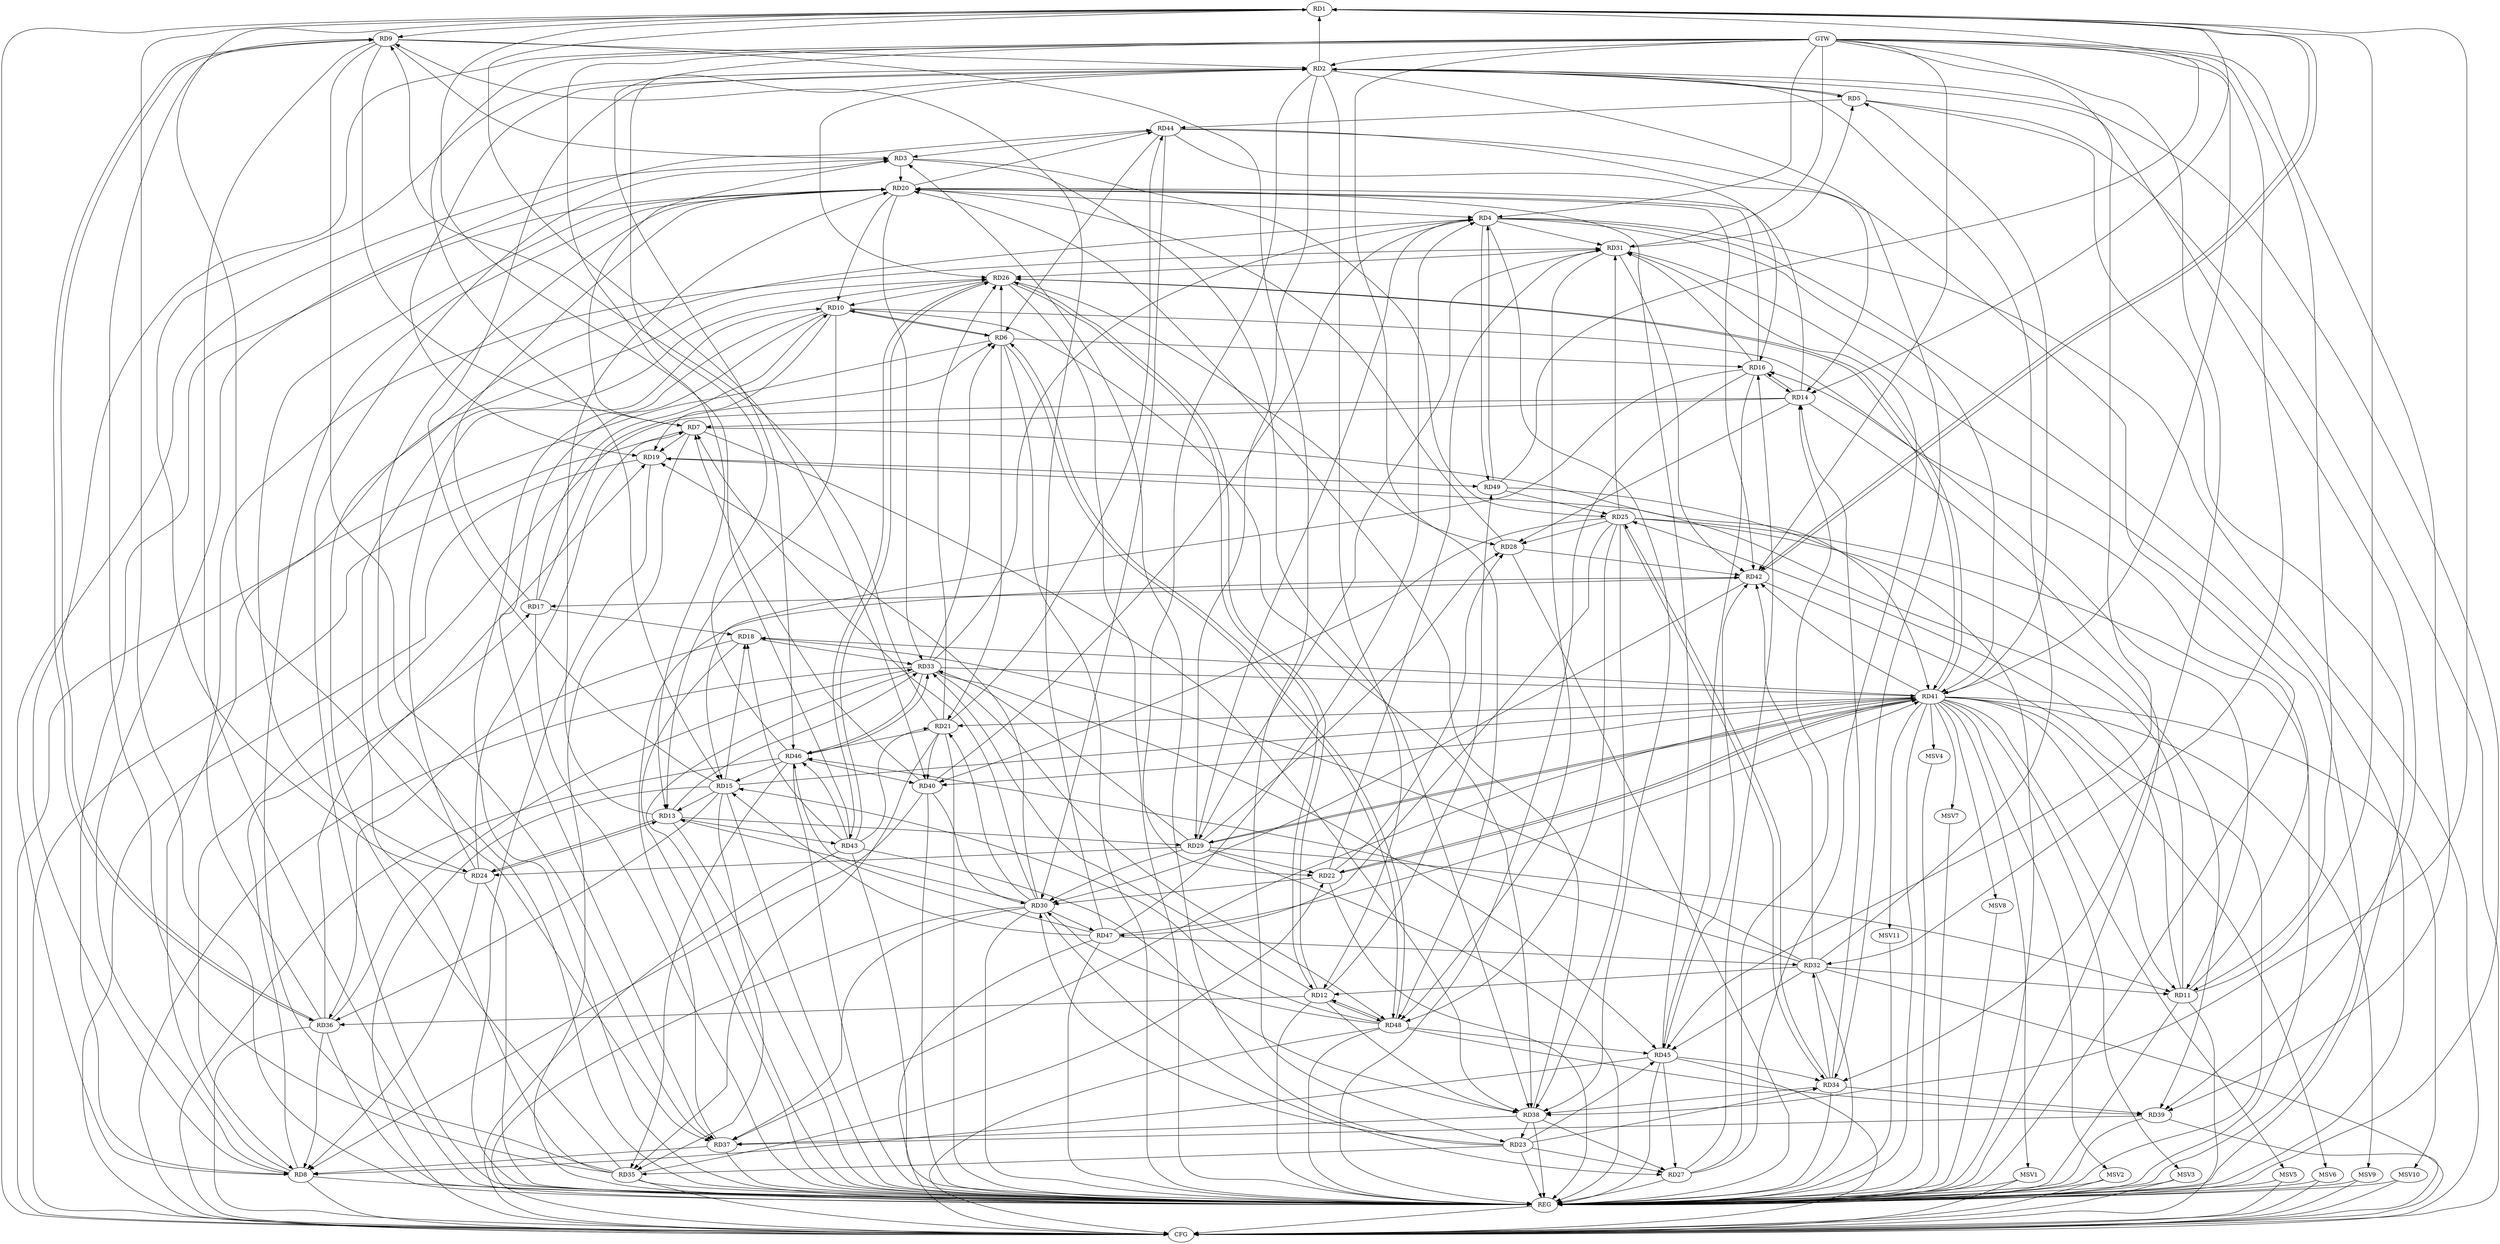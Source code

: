 strict digraph G {
  RD1 [ label="RD1" ];
  RD2 [ label="RD2" ];
  RD3 [ label="RD3" ];
  RD4 [ label="RD4" ];
  RD5 [ label="RD5" ];
  RD6 [ label="RD6" ];
  RD7 [ label="RD7" ];
  RD8 [ label="RD8" ];
  RD9 [ label="RD9" ];
  RD10 [ label="RD10" ];
  RD11 [ label="RD11" ];
  RD12 [ label="RD12" ];
  RD13 [ label="RD13" ];
  RD14 [ label="RD14" ];
  RD15 [ label="RD15" ];
  RD16 [ label="RD16" ];
  RD17 [ label="RD17" ];
  RD18 [ label="RD18" ];
  RD19 [ label="RD19" ];
  RD20 [ label="RD20" ];
  RD21 [ label="RD21" ];
  RD22 [ label="RD22" ];
  RD23 [ label="RD23" ];
  RD24 [ label="RD24" ];
  RD25 [ label="RD25" ];
  RD26 [ label="RD26" ];
  RD27 [ label="RD27" ];
  RD28 [ label="RD28" ];
  RD29 [ label="RD29" ];
  RD30 [ label="RD30" ];
  RD31 [ label="RD31" ];
  RD32 [ label="RD32" ];
  RD33 [ label="RD33" ];
  RD34 [ label="RD34" ];
  RD35 [ label="RD35" ];
  RD36 [ label="RD36" ];
  RD37 [ label="RD37" ];
  RD38 [ label="RD38" ];
  RD39 [ label="RD39" ];
  RD40 [ label="RD40" ];
  RD41 [ label="RD41" ];
  RD42 [ label="RD42" ];
  RD43 [ label="RD43" ];
  RD44 [ label="RD44" ];
  RD45 [ label="RD45" ];
  RD46 [ label="RD46" ];
  RD47 [ label="RD47" ];
  RD48 [ label="RD48" ];
  RD49 [ label="RD49" ];
  GTW [ label="GTW" ];
  REG [ label="REG" ];
  CFG [ label="CFG" ];
  MSV1 [ label="MSV1" ];
  MSV2 [ label="MSV2" ];
  MSV3 [ label="MSV3" ];
  MSV4 [ label="MSV4" ];
  MSV5 [ label="MSV5" ];
  MSV6 [ label="MSV6" ];
  MSV7 [ label="MSV7" ];
  MSV8 [ label="MSV8" ];
  MSV9 [ label="MSV9" ];
  MSV10 [ label="MSV10" ];
  MSV11 [ label="MSV11" ];
  RD2 -> RD1;
  RD1 -> RD9;
  RD11 -> RD1;
  RD1 -> RD14;
  RD1 -> RD37;
  RD1 -> RD38;
  RD1 -> RD40;
  RD1 -> RD42;
  RD42 -> RD1;
  RD43 -> RD1;
  RD49 -> RD1;
  RD2 -> RD5;
  RD5 -> RD2;
  RD9 -> RD2;
  RD2 -> RD12;
  RD15 -> RD2;
  RD2 -> RD19;
  RD2 -> RD22;
  RD24 -> RD2;
  RD2 -> RD26;
  RD2 -> RD29;
  RD32 -> RD2;
  RD2 -> RD34;
  RD2 -> RD39;
  RD46 -> RD2;
  RD7 -> RD3;
  RD8 -> RD3;
  RD9 -> RD3;
  RD3 -> RD20;
  RD23 -> RD3;
  RD3 -> RD25;
  RD3 -> RD38;
  RD44 -> RD3;
  RD20 -> RD4;
  RD29 -> RD4;
  RD4 -> RD31;
  RD33 -> RD4;
  RD35 -> RD4;
  RD4 -> RD38;
  RD40 -> RD4;
  RD4 -> RD41;
  RD47 -> RD4;
  RD4 -> RD49;
  RD49 -> RD4;
  RD31 -> RD5;
  RD41 -> RD5;
  RD5 -> RD44;
  RD6 -> RD10;
  RD10 -> RD6;
  RD6 -> RD16;
  RD17 -> RD6;
  RD6 -> RD21;
  RD6 -> RD26;
  RD33 -> RD6;
  RD44 -> RD6;
  RD6 -> RD48;
  RD48 -> RD6;
  RD9 -> RD7;
  RD14 -> RD7;
  RD7 -> RD19;
  RD24 -> RD7;
  RD30 -> RD7;
  RD7 -> RD38;
  RD40 -> RD7;
  RD7 -> RD41;
  RD14 -> RD8;
  RD8 -> RD17;
  RD20 -> RD8;
  RD24 -> RD8;
  RD8 -> RD26;
  RD36 -> RD8;
  RD37 -> RD8;
  RD40 -> RD8;
  RD8 -> RD44;
  RD45 -> RD8;
  RD21 -> RD9;
  RD9 -> RD23;
  RD35 -> RD9;
  RD9 -> RD36;
  RD36 -> RD9;
  RD9 -> RD37;
  RD47 -> RD9;
  RD10 -> RD11;
  RD10 -> RD13;
  RD17 -> RD10;
  RD10 -> RD19;
  RD20 -> RD10;
  RD24 -> RD10;
  RD26 -> RD10;
  RD10 -> RD37;
  RD10 -> RD38;
  RD11 -> RD16;
  RD11 -> RD19;
  RD11 -> RD25;
  RD29 -> RD11;
  RD32 -> RD11;
  RD41 -> RD11;
  RD12 -> RD26;
  RD26 -> RD12;
  RD32 -> RD12;
  RD12 -> RD33;
  RD12 -> RD36;
  RD12 -> RD38;
  RD12 -> RD48;
  RD48 -> RD12;
  RD12 -> RD49;
  RD15 -> RD13;
  RD13 -> RD20;
  RD13 -> RD24;
  RD24 -> RD13;
  RD13 -> RD29;
  RD30 -> RD13;
  RD13 -> RD33;
  RD13 -> RD43;
  RD14 -> RD16;
  RD16 -> RD14;
  RD14 -> RD20;
  RD27 -> RD14;
  RD14 -> RD28;
  RD34 -> RD14;
  RD44 -> RD14;
  RD16 -> RD15;
  RD15 -> RD18;
  RD15 -> RD35;
  RD15 -> RD36;
  RD15 -> RD41;
  RD46 -> RD15;
  RD47 -> RD15;
  RD48 -> RD15;
  RD16 -> RD20;
  RD27 -> RD16;
  RD16 -> RD31;
  RD44 -> RD16;
  RD16 -> RD45;
  RD17 -> RD18;
  RD17 -> RD20;
  RD42 -> RD17;
  RD32 -> RD18;
  RD18 -> RD33;
  RD18 -> RD36;
  RD41 -> RD18;
  RD43 -> RD18;
  RD30 -> RD19;
  RD36 -> RD19;
  RD19 -> RD49;
  RD20 -> RD24;
  RD28 -> RD20;
  RD20 -> RD33;
  RD35 -> RD20;
  RD38 -> RD20;
  RD20 -> RD42;
  RD20 -> RD44;
  RD45 -> RD20;
  RD21 -> RD26;
  RD30 -> RD21;
  RD21 -> RD35;
  RD21 -> RD40;
  RD41 -> RD21;
  RD43 -> RD21;
  RD21 -> RD44;
  RD21 -> RD46;
  RD22 -> RD28;
  RD29 -> RD22;
  RD22 -> RD30;
  RD22 -> RD31;
  RD35 -> RD22;
  RD22 -> RD41;
  RD41 -> RD22;
  RD23 -> RD27;
  RD23 -> RD30;
  RD23 -> RD34;
  RD23 -> RD35;
  RD38 -> RD23;
  RD23 -> RD45;
  RD29 -> RD24;
  RD25 -> RD28;
  RD25 -> RD31;
  RD25 -> RD34;
  RD34 -> RD25;
  RD25 -> RD38;
  RD25 -> RD39;
  RD25 -> RD40;
  RD25 -> RD47;
  RD25 -> RD48;
  RD49 -> RD25;
  RD26 -> RD28;
  RD31 -> RD26;
  RD35 -> RD26;
  RD26 -> RD41;
  RD41 -> RD26;
  RD26 -> RD43;
  RD43 -> RD26;
  RD30 -> RD27;
  RD27 -> RD31;
  RD38 -> RD27;
  RD45 -> RD27;
  RD29 -> RD28;
  RD28 -> RD42;
  RD29 -> RD30;
  RD31 -> RD29;
  RD29 -> RD33;
  RD29 -> RD41;
  RD41 -> RD29;
  RD30 -> RD37;
  RD40 -> RD30;
  RD42 -> RD30;
  RD44 -> RD30;
  RD30 -> RD47;
  RD48 -> RD30;
  RD36 -> RD31;
  RD31 -> RD42;
  RD31 -> RD48;
  RD34 -> RD32;
  RD32 -> RD42;
  RD32 -> RD45;
  RD32 -> RD46;
  RD47 -> RD32;
  RD36 -> RD33;
  RD33 -> RD41;
  RD33 -> RD45;
  RD33 -> RD46;
  RD46 -> RD33;
  RD33 -> RD48;
  RD34 -> RD38;
  RD34 -> RD39;
  RD45 -> RD34;
  RD46 -> RD35;
  RD38 -> RD37;
  RD39 -> RD37;
  RD41 -> RD37;
  RD37 -> RD42;
  RD43 -> RD38;
  RD48 -> RD39;
  RD41 -> RD40;
  RD46 -> RD40;
  RD41 -> RD42;
  RD47 -> RD41;
  RD45 -> RD42;
  RD43 -> RD46;
  RD48 -> RD45;
  RD47 -> RD46;
  GTW -> RD32;
  GTW -> RD4;
  GTW -> RD15;
  GTW -> RD45;
  GTW -> RD41;
  GTW -> RD42;
  GTW -> RD46;
  GTW -> RD39;
  GTW -> RD11;
  GTW -> RD8;
  GTW -> RD2;
  GTW -> RD13;
  GTW -> RD34;
  GTW -> RD31;
  GTW -> RD48;
  RD1 -> REG;
  RD2 -> REG;
  RD3 -> REG;
  RD4 -> REG;
  RD5 -> REG;
  RD6 -> REG;
  RD7 -> REG;
  RD8 -> REG;
  RD9 -> REG;
  RD10 -> REG;
  RD11 -> REG;
  RD12 -> REG;
  RD13 -> REG;
  RD14 -> REG;
  RD15 -> REG;
  RD16 -> REG;
  RD17 -> REG;
  RD18 -> REG;
  RD19 -> REG;
  RD20 -> REG;
  RD21 -> REG;
  RD22 -> REG;
  RD23 -> REG;
  RD24 -> REG;
  RD25 -> REG;
  RD26 -> REG;
  RD27 -> REG;
  RD28 -> REG;
  RD29 -> REG;
  RD30 -> REG;
  RD31 -> REG;
  RD32 -> REG;
  RD33 -> REG;
  RD34 -> REG;
  RD35 -> REG;
  RD36 -> REG;
  RD37 -> REG;
  RD38 -> REG;
  RD39 -> REG;
  RD40 -> REG;
  RD41 -> REG;
  RD42 -> REG;
  RD43 -> REG;
  RD44 -> REG;
  RD45 -> REG;
  RD46 -> REG;
  RD47 -> REG;
  RD48 -> REG;
  RD49 -> REG;
  RD5 -> CFG;
  RD30 -> CFG;
  RD43 -> CFG;
  RD4 -> CFG;
  RD15 -> CFG;
  RD8 -> CFG;
  RD47 -> CFG;
  RD45 -> CFG;
  RD11 -> CFG;
  RD6 -> CFG;
  RD39 -> CFG;
  RD36 -> CFG;
  RD48 -> CFG;
  RD35 -> CFG;
  RD33 -> CFG;
  RD1 -> CFG;
  RD19 -> CFG;
  RD7 -> CFG;
  RD46 -> CFG;
  RD32 -> CFG;
  REG -> CFG;
  RD41 -> MSV1;
  RD41 -> MSV2;
  RD41 -> MSV3;
  MSV1 -> REG;
  MSV1 -> CFG;
  MSV2 -> REG;
  MSV2 -> CFG;
  MSV3 -> REG;
  MSV3 -> CFG;
  RD41 -> MSV4;
  MSV4 -> REG;
  RD41 -> MSV5;
  MSV5 -> REG;
  MSV5 -> CFG;
  RD41 -> MSV6;
  MSV6 -> REG;
  MSV6 -> CFG;
  RD41 -> MSV7;
  RD41 -> MSV8;
  RD41 -> MSV9;
  RD41 -> MSV10;
  RD41 -> MSV11;
  MSV7 -> REG;
  MSV8 -> REG;
  MSV9 -> REG;
  MSV9 -> CFG;
  MSV10 -> REG;
  MSV10 -> CFG;
  MSV11 -> REG;
}
